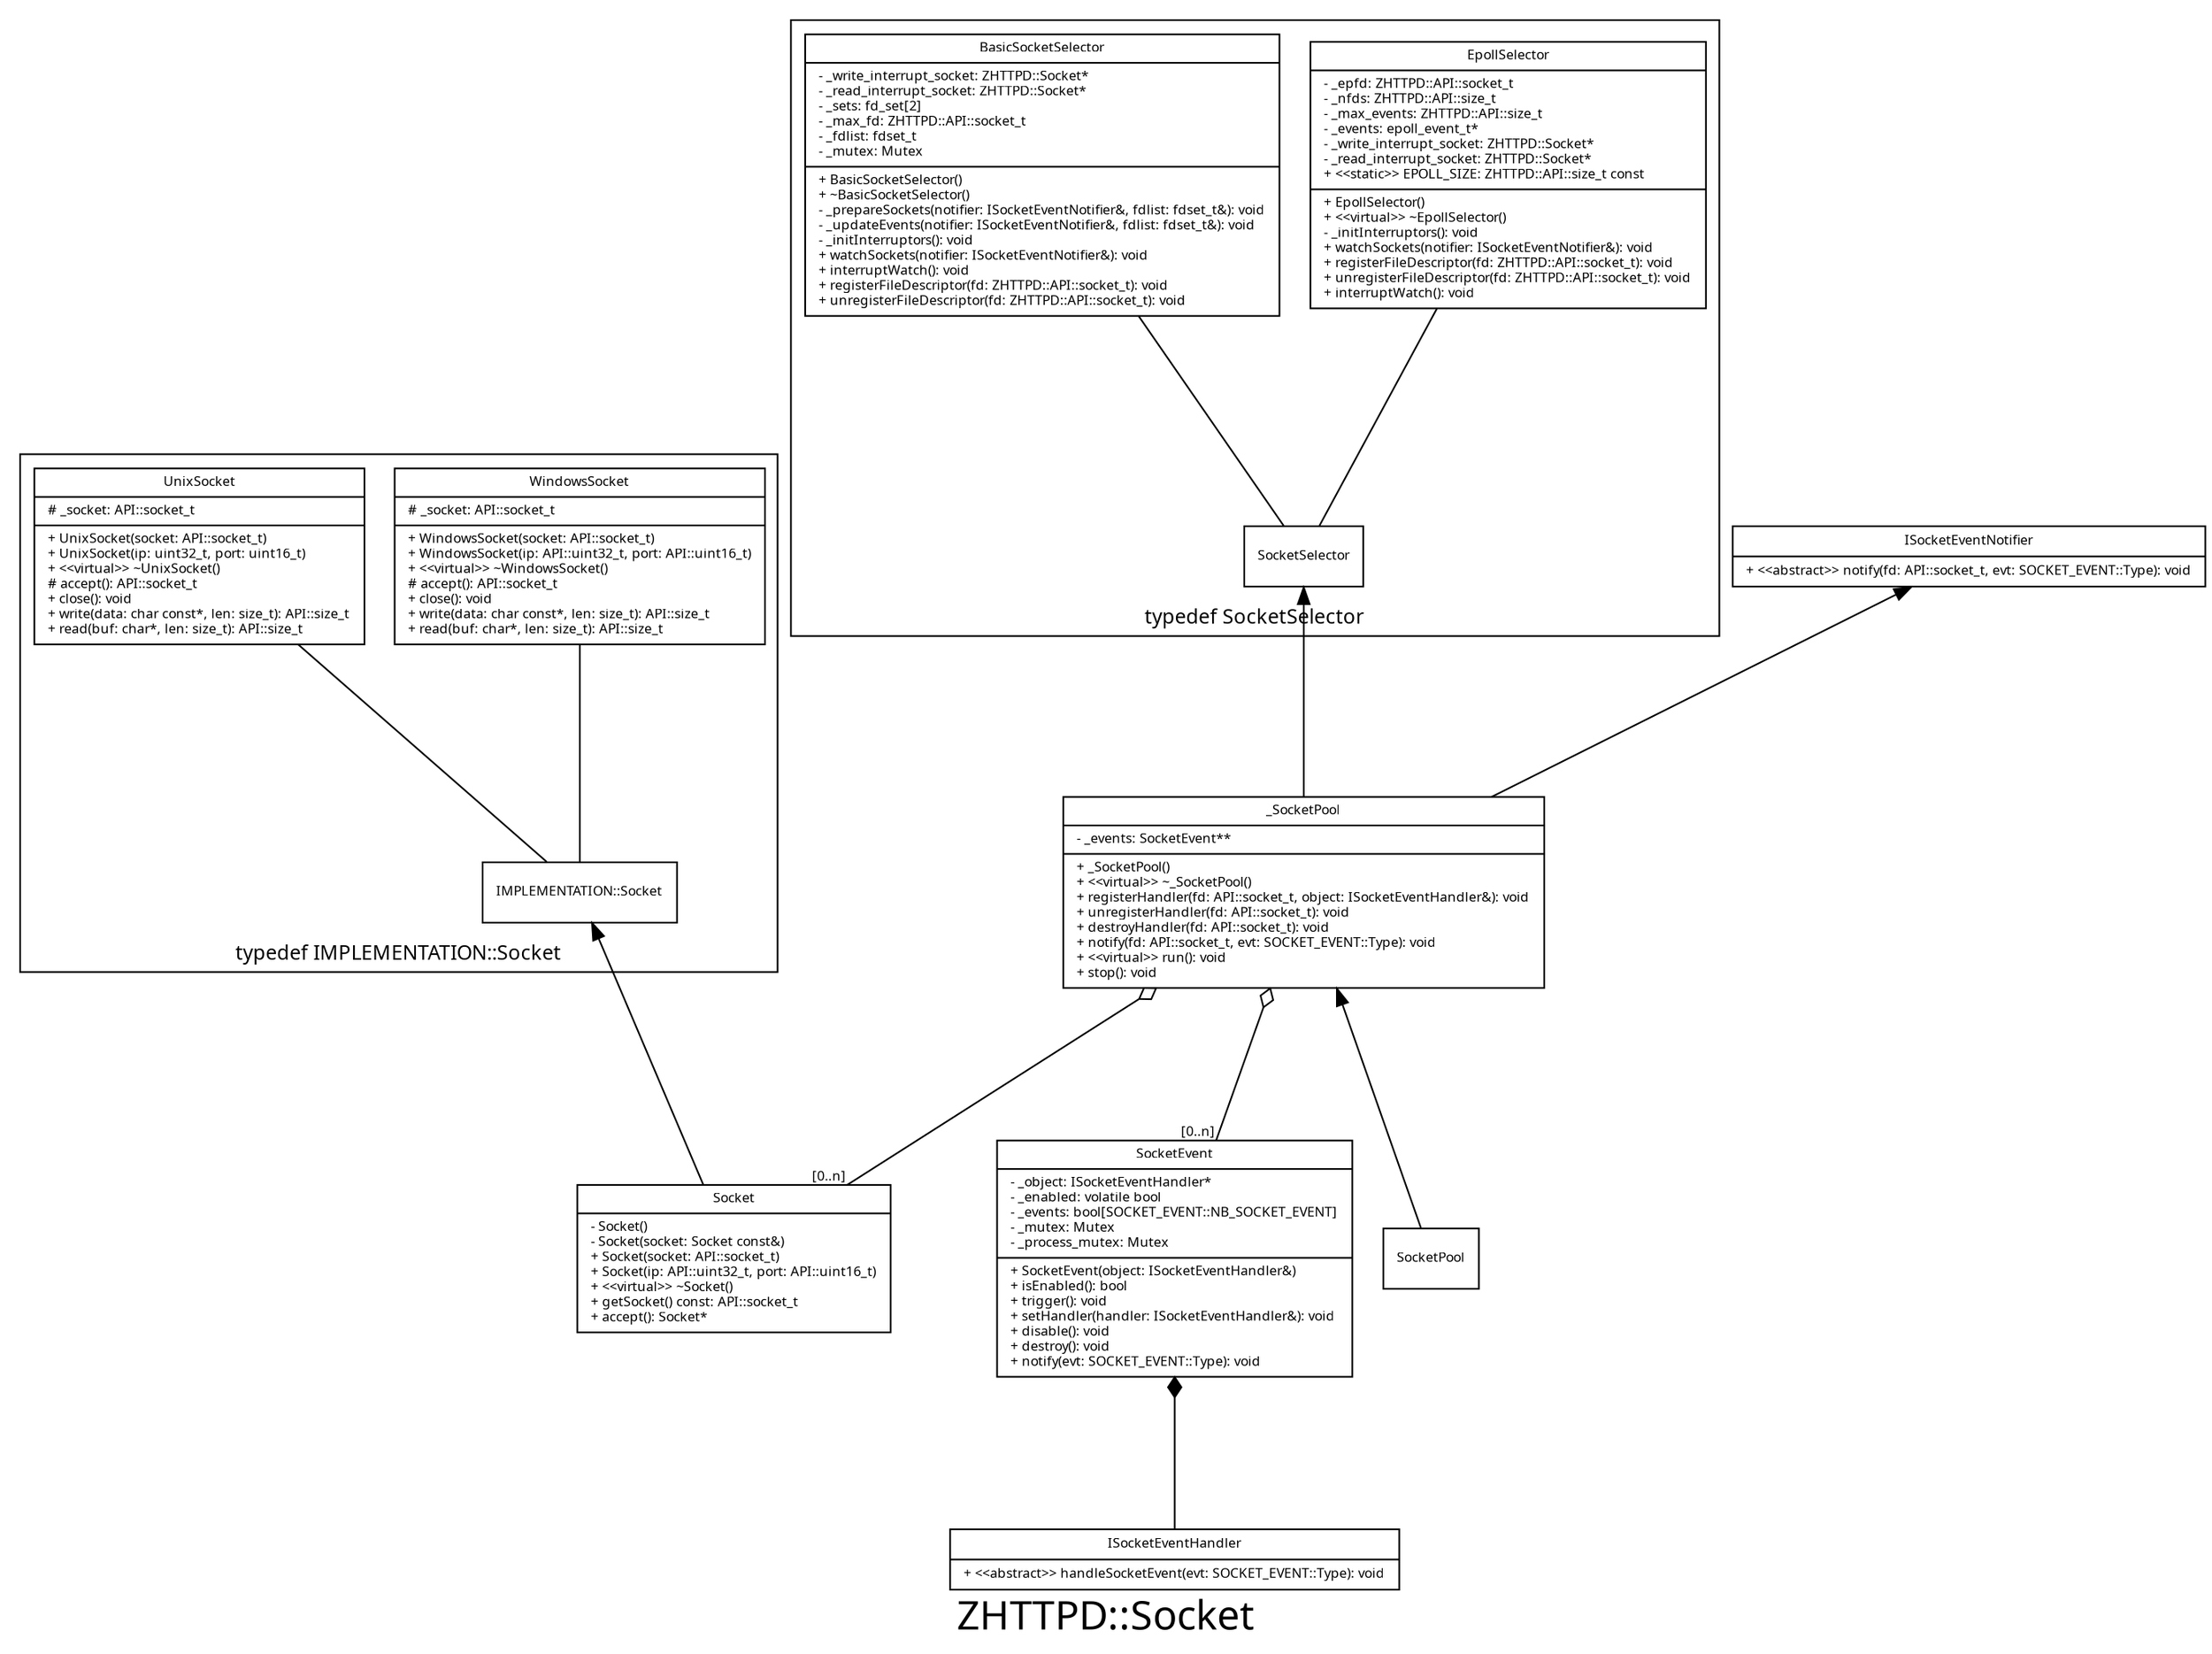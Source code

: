 digraph uml
{
    fontname = "Bitstream sans Vera"
    compound = true;
    ranksep = 1.25;
    rankdir = BT;
    label = "ZHTTPD::Socket";
    fontsize = 24;

    node
    [
        fontname = "Monaco"
        fontsize = 8
        shape = "record"
        style = filled
        fillcolor = white
    ]

    edge
    [
        fontname = "Monaco"
        fontsize = 8
    ]


    /*
     *  Socket
     */


    subgraph cluster_SocketSelector
    {
        label="typedef SocketSelector"
        fontsize=12

        socket_BasicSocketSelector
        [
    label="{\
BasicSocketSelector\
|\
- _write_interrupt_socket: ZHTTPD::Socket*\l\
- _read_interrupt_socket: ZHTTPD::Socket*\l\
- _sets: fd_set[2]\l\
- _max_fd: ZHTTPD::API::socket_t\l\
- _fdlist: fdset_t\l\
- _mutex: Mutex\l\
|\
+ BasicSocketSelector()\l\
+ ~BasicSocketSelector()\l\
- _prepareSockets(notifier: ISocketEventNotifier&, fdlist: fdset_t&): void\l\
- _updateEvents(notifier: ISocketEventNotifier&, fdlist: fdset_t&): void\l\
- _initInterruptors(): void\l\
+ watchSockets(notifier: ISocketEventNotifier&): void\l\
+ interruptWatch(): void\l\
+ registerFileDescriptor(fd: ZHTTPD::API::socket_t): void\l\
+ unregisterFileDescriptor(fd: ZHTTPD::API::socket_t): void\l\
}"
        ]

        socket_EpollSelector
        [
    label="{\
EpollSelector\
|\
- _epfd: ZHTTPD::API::socket_t\l\
- _nfds: ZHTTPD::API::size_t\l\
- _max_events: ZHTTPD::API::size_t\l\
- _events: epoll_event_t*\l\
- _write_interrupt_socket: ZHTTPD::Socket*\l\
- _read_interrupt_socket: ZHTTPD::Socket*\l\
+ \<\<static\>\> EPOLL_SIZE: ZHTTPD::API::size_t const\l\
|\
+ EpollSelector()\l\
+ \<\<virtual\>\> ~EpollSelector()\l\
- _initInterruptors(): void\l\
+ watchSockets(notifier: ISocketEventNotifier&): void\l\
+ registerFileDescriptor(fd: ZHTTPD::API::socket_t): void\l\
+ unregisterFileDescriptor(fd: ZHTTPD::API::socket_t): void\l\
+ interruptWatch(): void\l\
}"
        ]

        socket_SocketSelector [label="SocketSelector"]
        socket_SocketSelector -> socket_BasicSocketSelector [arrowhead=none]
        socket_SocketSelector -> socket_EpollSelector [arrowhead=none]
    } /* cluster_SocketSelector */

    socket_ISocketEventHandler
    [
    label="{\
ISocketEventHandler\
|\
+ \<\<abstract\>\> handleSocketEvent(evt: SOCKET_EVENT::Type): void\l\
}"
    ]

    socket_ISocketEventNotifier
    [
    label="{\
ISocketEventNotifier\
|\
+ \<\<abstract\>\> notify(fd: API::socket_t, evt: SOCKET_EVENT::Type): void\l\
}"
    ]

    subgraph cluster_ImplSocket
    {
        label="typedef IMPLEMENTATION::Socket"
        fontsize=12

        socket_UnixSocket
        [
    label="{\
UnixSocket\
|\
# _socket: API::socket_t\l\
|\
+ UnixSocket(socket: API::socket_t)\l\
+ UnixSocket(ip: uint32_t, port: uint16_t)\l\
+ \<\<virtual\>\> ~UnixSocket()\l\
# accept(): API::socket_t\l\
+ close(): void\l\
+ write(data: char const*, len: size_t): API::size_t\l\
+ read(buf: char*, len: size_t): API::size_t\l\
}"
        ]

        socket_WindowsSocket
        [
    label="{\
WindowsSocket\
|\
# _socket: API::socket_t\l\
|\
+ WindowsSocket(socket: API::socket_t)\l\
+ WindowsSocket(ip: API::uint32_t, port: API::uint16_t)\l\
+ \<\<virtual\>\> ~WindowsSocket()\l\
# accept(): API::socket_t\l\
+ close(): void\l\
+ write(data: char const*, len: size_t): API::size_t\l\
+ read(buf: char*, len: size_t): API::size_t\l\
}"
        ]

        socket_ImplSocket [label="IMPLEMENTATION::Socket"]

        socket_ImplSocket -> socket_UnixSocket [arrowhead=none]
        socket_ImplSocket -> socket_WindowsSocket [arrowhead=none]
    } /* cluster_ImplSocket */

    socket_Socket
    [
    label="{\
Socket\
|\
- Socket()\l\
- Socket(socket: Socket const&)\l\
+ Socket(socket: API::socket_t)\l\
+ Socket(ip: API::uint32_t, port: API::uint16_t)\l\
+ \<\<virtual\>\> ~Socket()\l\
+ getSocket() const: API::socket_t\l\
+ accept(): Socket*\l\
}"
    ]

    socket_SocketEvent
    [
    label="{\
SocketEvent\
|\
- _object: ISocketEventHandler*\l\
- _enabled: volatile bool\l\
- _events: bool[SOCKET_EVENT::NB_SOCKET_EVENT]\l\
- _mutex: Mutex\l\
- _process_mutex: Mutex\l\
|\
+ SocketEvent(object: ISocketEventHandler&)\l\
+ isEnabled(): bool\l\
+ trigger(): void\l\
+ setHandler(handler: ISocketEventHandler&): void\l\
+ disable(): void\l\
+ destroy(): void\l\
+ notify(evt: SOCKET_EVENT::Type): void\l\
}"
    ]

    socket__SocketPool
    [
    label="{\
_SocketPool\
|\
- _events: SocketEvent**\l\
|\
+ _SocketPool()\l\
+ \<\<virtual\>\> ~_SocketPool()\l\
+ registerHandler(fd: API::socket_t, object: ISocketEventHandler&): void\l\
+ unregisterHandler(fd: API::socket_t): void\l\
+ destroyHandler(fd: API::socket_t): void\l\
+ notify(fd: API::socket_t, evt: SOCKET_EVENT::Type): void\l\
+ \<\<virtual\>\> run(): void\l\
+ stop(): void\l\
}"
    ]

    socket_SocketPool [label="SocketPool"]
    socket_SocketPool -> socket__SocketPool

    socket_Socket -> socket_ImplSocket
    socket_ISocketEventHandler -> socket_SocketEvent [arrowhead=diamond]
    socket__SocketPool -> socket_SocketSelector
    socket__SocketPool -> socket_ISocketEventNotifier
    socket_Socket -> socket__SocketPool [arrowhead=odiamond taillabel="[0..n]"]
    socket_SocketEvent -> socket__SocketPool [arrowhead=odiamond taillabel="[0..n]"]


}
